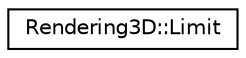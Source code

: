 digraph "Graphical Class Hierarchy"
{
 // LATEX_PDF_SIZE
  edge [fontname="Helvetica",fontsize="10",labelfontname="Helvetica",labelfontsize="10"];
  node [fontname="Helvetica",fontsize="10",shape=record];
  rankdir="LR";
  Node0 [label="Rendering3D::Limit",height=0.2,width=0.4,color="black", fillcolor="white", style="filled",URL="$struct_rendering3_d_1_1_limit.html",tooltip="Screen limit."];
}
